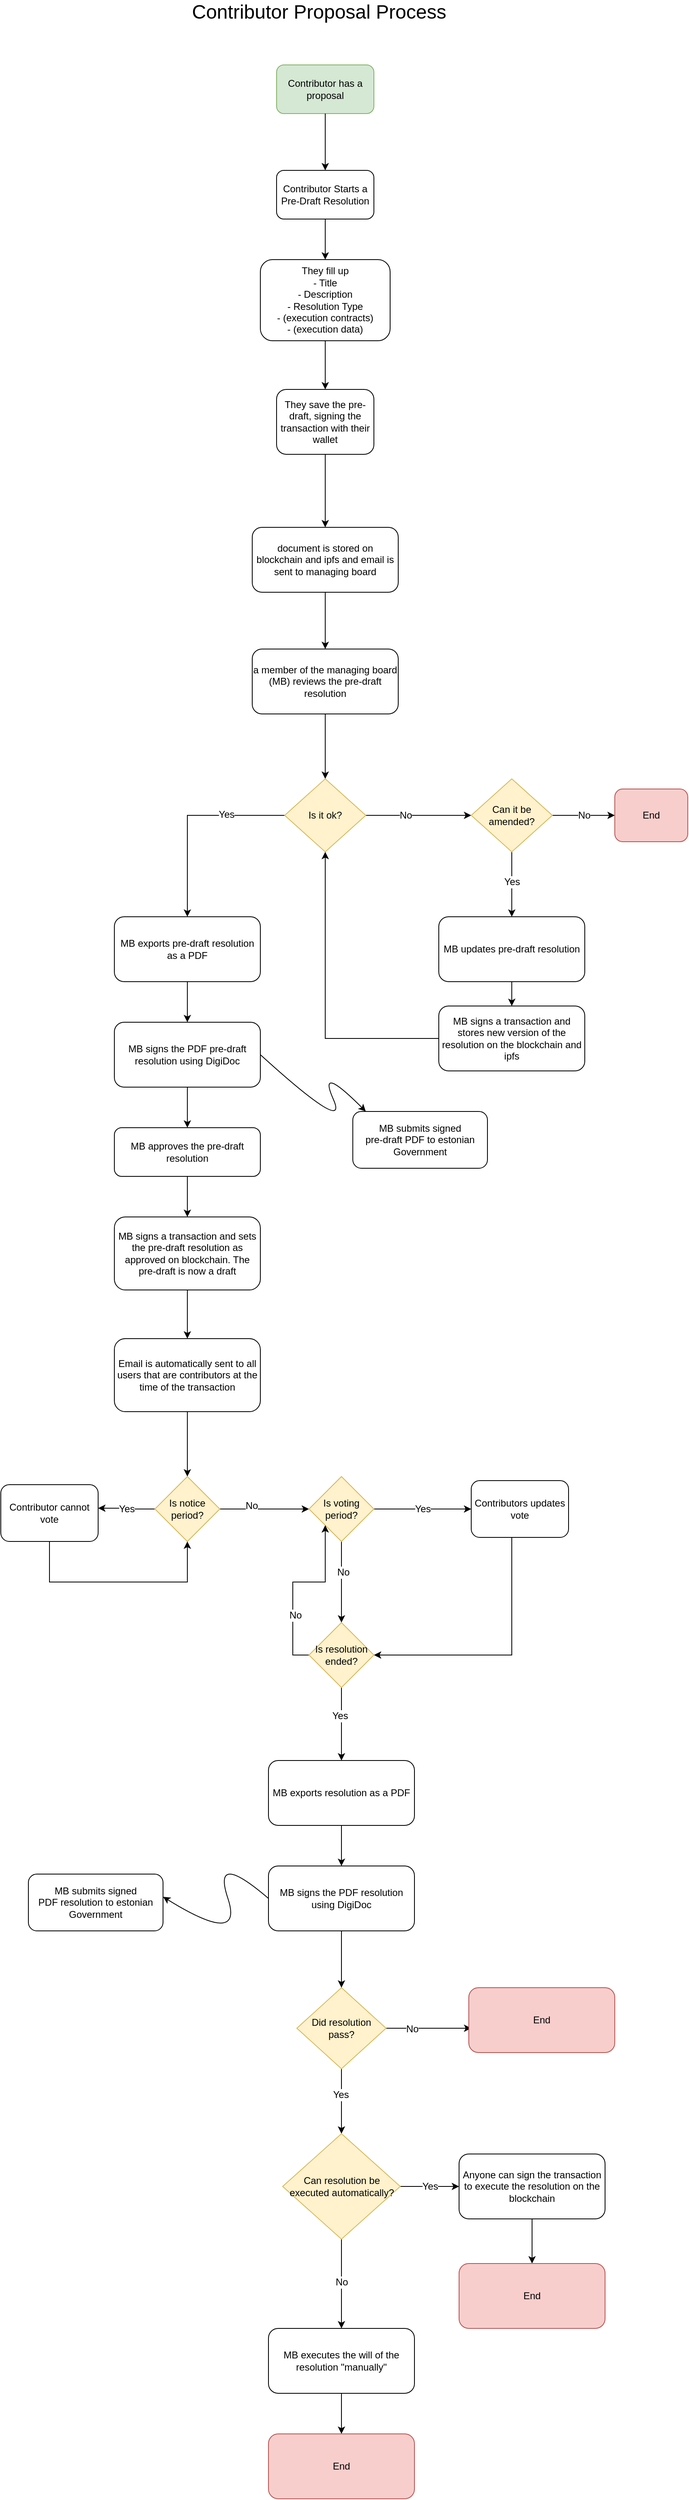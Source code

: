 <mxfile version="20.0.4" type="github">
  <diagram id="hhEjcbr4WMstEu4dQbVw" name="Page-1">
    <mxGraphModel dx="1773" dy="529" grid="1" gridSize="10" guides="1" tooltips="1" connect="1" arrows="1" fold="1" page="1" pageScale="1" pageWidth="827" pageHeight="1169" math="0" shadow="0">
      <root>
        <mxCell id="0" />
        <mxCell id="1" parent="0" />
        <mxCell id="SfzJ7EL2owrFxrRgeNwD-1" value="Contributor has a proposal" style="rounded=1;whiteSpace=wrap;html=1;fillColor=#d5e8d4;strokeColor=#82b366;" parent="1" vertex="1">
          <mxGeometry x="320" y="90" width="120" height="60" as="geometry" />
        </mxCell>
        <mxCell id="SfzJ7EL2owrFxrRgeNwD-9" style="edgeStyle=orthogonalEdgeStyle;rounded=0;orthogonalLoop=1;jettySize=auto;html=1;entryX=0.5;entryY=0;entryDx=0;entryDy=0;fontSize=24;" parent="1" source="SfzJ7EL2owrFxrRgeNwD-4" target="SfzJ7EL2owrFxrRgeNwD-8" edge="1">
          <mxGeometry relative="1" as="geometry" />
        </mxCell>
        <mxCell id="SfzJ7EL2owrFxrRgeNwD-4" value="Contributor Starts a Pre-Draft Resolution" style="rounded=1;whiteSpace=wrap;html=1;" parent="1" vertex="1">
          <mxGeometry x="320" y="220" width="120" height="60" as="geometry" />
        </mxCell>
        <mxCell id="SfzJ7EL2owrFxrRgeNwD-5" value="&lt;font style=&quot;font-size: 24px;&quot;&gt;Contributor Proposal Process&lt;/font&gt;" style="text;html=1;strokeColor=none;fillColor=none;align=center;verticalAlign=middle;whiteSpace=wrap;rounded=0;" parent="1" vertex="1">
          <mxGeometry x="200" y="10" width="345" height="30" as="geometry" />
        </mxCell>
        <mxCell id="SfzJ7EL2owrFxrRgeNwD-6" value="" style="endArrow=classic;html=1;rounded=0;fontSize=24;exitX=0.5;exitY=1;exitDx=0;exitDy=0;entryX=0.5;entryY=0;entryDx=0;entryDy=0;" parent="1" source="SfzJ7EL2owrFxrRgeNwD-1" target="SfzJ7EL2owrFxrRgeNwD-4" edge="1">
          <mxGeometry width="50" height="50" relative="1" as="geometry">
            <mxPoint x="390" y="250" as="sourcePoint" />
            <mxPoint x="440" y="200" as="targetPoint" />
          </mxGeometry>
        </mxCell>
        <mxCell id="SfzJ7EL2owrFxrRgeNwD-11" style="edgeStyle=orthogonalEdgeStyle;rounded=0;orthogonalLoop=1;jettySize=auto;html=1;entryX=0.5;entryY=0;entryDx=0;entryDy=0;fontSize=24;" parent="1" source="SfzJ7EL2owrFxrRgeNwD-8" target="SfzJ7EL2owrFxrRgeNwD-10" edge="1">
          <mxGeometry relative="1" as="geometry" />
        </mxCell>
        <mxCell id="SfzJ7EL2owrFxrRgeNwD-8" value="They fill up&lt;br&gt;- Title&lt;br&gt;- Description&lt;br&gt;- Resolution Type&lt;br&gt;- (execution contracts)&lt;br&gt;- (execution data)" style="rounded=1;whiteSpace=wrap;html=1;" parent="1" vertex="1">
          <mxGeometry x="300" y="330" width="160" height="100" as="geometry" />
        </mxCell>
        <mxCell id="SfzJ7EL2owrFxrRgeNwD-12" style="edgeStyle=orthogonalEdgeStyle;rounded=0;orthogonalLoop=1;jettySize=auto;html=1;entryX=0.5;entryY=0;entryDx=0;entryDy=0;fontSize=24;" parent="1" source="SfzJ7EL2owrFxrRgeNwD-10" target="XAJLCv4GIIp7jU_rk82d-4" edge="1">
          <mxGeometry relative="1" as="geometry">
            <mxPoint x="380" y="630" as="targetPoint" />
          </mxGeometry>
        </mxCell>
        <mxCell id="SfzJ7EL2owrFxrRgeNwD-10" value="They save the pre-draft, signing the transaction with their wallet" style="rounded=1;whiteSpace=wrap;html=1;" parent="1" vertex="1">
          <mxGeometry x="320" y="490" width="120" height="80" as="geometry" />
        </mxCell>
        <mxCell id="XAJLCv4GIIp7jU_rk82d-7" style="edgeStyle=orthogonalEdgeStyle;rounded=0;orthogonalLoop=1;jettySize=auto;html=1;entryX=0.5;entryY=0;entryDx=0;entryDy=0;fontFamily=Helvetica;fontSize=12;" parent="1" source="XAJLCv4GIIp7jU_rk82d-4" target="XAJLCv4GIIp7jU_rk82d-6" edge="1">
          <mxGeometry relative="1" as="geometry" />
        </mxCell>
        <mxCell id="XAJLCv4GIIp7jU_rk82d-4" value="&lt;font style=&quot;font-size: 12px;&quot;&gt;document is stored on blockchain and ipfs and email is sent to managing board&lt;/font&gt;" style="rounded=1;whiteSpace=wrap;html=1;shadow=0;fontFamily=Helvetica;fontSize=10;gradientColor=none;" parent="1" vertex="1">
          <mxGeometry x="290" y="660" width="180" height="80" as="geometry" />
        </mxCell>
        <mxCell id="XAJLCv4GIIp7jU_rk82d-9" style="edgeStyle=orthogonalEdgeStyle;rounded=0;orthogonalLoop=1;jettySize=auto;html=1;entryX=0.5;entryY=0;entryDx=0;entryDy=0;fontFamily=Helvetica;fontSize=12;" parent="1" source="XAJLCv4GIIp7jU_rk82d-6" target="XAJLCv4GIIp7jU_rk82d-8" edge="1">
          <mxGeometry relative="1" as="geometry" />
        </mxCell>
        <mxCell id="XAJLCv4GIIp7jU_rk82d-6" value="&lt;font style=&quot;font-size: 12px;&quot;&gt;a member of the managing board (MB) reviews the pre-draft resolution&lt;/font&gt;" style="rounded=1;whiteSpace=wrap;html=1;shadow=0;fontFamily=Helvetica;fontSize=10;gradientColor=none;" parent="1" vertex="1">
          <mxGeometry x="290" y="810" width="180" height="80" as="geometry" />
        </mxCell>
        <mxCell id="XAJLCv4GIIp7jU_rk82d-12" style="edgeStyle=orthogonalEdgeStyle;rounded=0;orthogonalLoop=1;jettySize=auto;html=1;entryX=0;entryY=0.5;entryDx=0;entryDy=0;fontFamily=Helvetica;fontSize=12;" parent="1" source="XAJLCv4GIIp7jU_rk82d-8" target="XAJLCv4GIIp7jU_rk82d-11" edge="1">
          <mxGeometry relative="1" as="geometry" />
        </mxCell>
        <mxCell id="XAJLCv4GIIp7jU_rk82d-13" value="No" style="edgeLabel;html=1;align=center;verticalAlign=middle;resizable=0;points=[];fontSize=12;fontFamily=Helvetica;" parent="XAJLCv4GIIp7jU_rk82d-12" vertex="1" connectable="0">
          <mxGeometry x="-0.246" relative="1" as="geometry">
            <mxPoint as="offset" />
          </mxGeometry>
        </mxCell>
        <mxCell id="XAJLCv4GIIp7jU_rk82d-21" style="edgeStyle=orthogonalEdgeStyle;rounded=0;orthogonalLoop=1;jettySize=auto;html=1;fontFamily=Helvetica;fontSize=12;" parent="1" source="XAJLCv4GIIp7jU_rk82d-8" target="XAJLCv4GIIp7jU_rk82d-19" edge="1">
          <mxGeometry relative="1" as="geometry" />
        </mxCell>
        <mxCell id="XAJLCv4GIIp7jU_rk82d-22" value="Yes" style="edgeLabel;html=1;align=center;verticalAlign=middle;resizable=0;points=[];fontSize=12;fontFamily=Helvetica;" parent="XAJLCv4GIIp7jU_rk82d-21" vertex="1" connectable="0">
          <mxGeometry x="-0.411" y="-1" relative="1" as="geometry">
            <mxPoint as="offset" />
          </mxGeometry>
        </mxCell>
        <mxCell id="XAJLCv4GIIp7jU_rk82d-8" value="Is it ok?" style="rhombus;whiteSpace=wrap;html=1;fillColor=#fff2cc;strokeColor=#d6b656;shadow=0;" parent="1" vertex="1">
          <mxGeometry x="330" y="970" width="100" height="90" as="geometry" />
        </mxCell>
        <mxCell id="XAJLCv4GIIp7jU_rk82d-15" style="edgeStyle=orthogonalEdgeStyle;rounded=0;orthogonalLoop=1;jettySize=auto;html=1;fontFamily=Helvetica;fontSize=12;" parent="1" source="XAJLCv4GIIp7jU_rk82d-11" target="XAJLCv4GIIp7jU_rk82d-14" edge="1">
          <mxGeometry relative="1" as="geometry" />
        </mxCell>
        <mxCell id="XAJLCv4GIIp7jU_rk82d-16" value="Yes" style="edgeLabel;html=1;align=center;verticalAlign=middle;resizable=0;points=[];fontSize=12;fontFamily=Helvetica;" parent="XAJLCv4GIIp7jU_rk82d-15" vertex="1" connectable="0">
          <mxGeometry x="-0.075" relative="1" as="geometry">
            <mxPoint as="offset" />
          </mxGeometry>
        </mxCell>
        <mxCell id="XAJLCv4GIIp7jU_rk82d-18" value="No" style="edgeStyle=orthogonalEdgeStyle;rounded=0;orthogonalLoop=1;jettySize=auto;html=1;entryX=0;entryY=0.5;entryDx=0;entryDy=0;fontFamily=Helvetica;fontSize=12;" parent="1" source="XAJLCv4GIIp7jU_rk82d-11" target="XAJLCv4GIIp7jU_rk82d-17" edge="1">
          <mxGeometry relative="1" as="geometry" />
        </mxCell>
        <mxCell id="XAJLCv4GIIp7jU_rk82d-11" value="Can it be amended?" style="rhombus;whiteSpace=wrap;html=1;fillColor=#fff2cc;strokeColor=#d6b656;shadow=0;" parent="1" vertex="1">
          <mxGeometry x="560" y="970" width="100" height="90" as="geometry" />
        </mxCell>
        <mxCell id="XAJLCv4GIIp7jU_rk82d-20" style="edgeStyle=orthogonalEdgeStyle;rounded=0;orthogonalLoop=1;jettySize=auto;html=1;entryX=0.5;entryY=1;entryDx=0;entryDy=0;fontFamily=Helvetica;fontSize=12;exitX=0;exitY=0.5;exitDx=0;exitDy=0;" parent="1" source="XAJLCv4GIIp7jU_rk82d-24" target="XAJLCv4GIIp7jU_rk82d-8" edge="1">
          <mxGeometry relative="1" as="geometry" />
        </mxCell>
        <mxCell id="XAJLCv4GIIp7jU_rk82d-25" style="edgeStyle=orthogonalEdgeStyle;rounded=0;orthogonalLoop=1;jettySize=auto;html=1;entryX=0.5;entryY=0;entryDx=0;entryDy=0;fontFamily=Helvetica;fontSize=12;" parent="1" source="XAJLCv4GIIp7jU_rk82d-14" target="XAJLCv4GIIp7jU_rk82d-24" edge="1">
          <mxGeometry relative="1" as="geometry" />
        </mxCell>
        <mxCell id="XAJLCv4GIIp7jU_rk82d-14" value="&lt;span style=&quot;font-size: 12px;&quot;&gt;MB updates pre-draft resolution&lt;/span&gt;" style="rounded=1;whiteSpace=wrap;html=1;shadow=0;fontFamily=Helvetica;fontSize=10;gradientColor=none;" parent="1" vertex="1">
          <mxGeometry x="520" y="1140" width="180" height="80" as="geometry" />
        </mxCell>
        <mxCell id="XAJLCv4GIIp7jU_rk82d-17" value="&lt;span style=&quot;font-size: 12px;&quot;&gt;End&lt;/span&gt;" style="rounded=1;whiteSpace=wrap;html=1;shadow=0;fontFamily=Helvetica;fontSize=10;fillColor=#f8cecc;strokeColor=#b85450;" parent="1" vertex="1">
          <mxGeometry x="737" y="982.5" width="90" height="65" as="geometry" />
        </mxCell>
        <mxCell id="XAJLCv4GIIp7jU_rk82d-26" style="edgeStyle=orthogonalEdgeStyle;rounded=0;orthogonalLoop=1;jettySize=auto;html=1;entryX=0.5;entryY=0;entryDx=0;entryDy=0;fontFamily=Helvetica;fontSize=12;" parent="1" source="XAJLCv4GIIp7jU_rk82d-19" target="XAJLCv4GIIp7jU_rk82d-27" edge="1">
          <mxGeometry relative="1" as="geometry">
            <mxPoint x="210" y="1310" as="targetPoint" />
          </mxGeometry>
        </mxCell>
        <mxCell id="XAJLCv4GIIp7jU_rk82d-19" value="&lt;span style=&quot;font-size: 12px;&quot;&gt;MB exports pre-draft resolution as a PDF&lt;/span&gt;" style="rounded=1;whiteSpace=wrap;html=1;shadow=0;fontFamily=Helvetica;fontSize=10;gradientColor=none;" parent="1" vertex="1">
          <mxGeometry x="120" y="1140" width="180" height="80" as="geometry" />
        </mxCell>
        <mxCell id="XAJLCv4GIIp7jU_rk82d-24" value="&lt;span style=&quot;font-size: 12px;&quot;&gt;MB signs a transaction and stores new version of the resolution on the blockchain and ipfs&lt;/span&gt;" style="rounded=1;whiteSpace=wrap;html=1;shadow=0;fontFamily=Helvetica;fontSize=10;gradientColor=none;" parent="1" vertex="1">
          <mxGeometry x="520" y="1250" width="180" height="80" as="geometry" />
        </mxCell>
        <mxCell id="XAJLCv4GIIp7jU_rk82d-30" style="edgeStyle=orthogonalEdgeStyle;rounded=0;orthogonalLoop=1;jettySize=auto;html=1;entryX=0.5;entryY=0;entryDx=0;entryDy=0;fontFamily=Helvetica;fontSize=12;" parent="1" source="XAJLCv4GIIp7jU_rk82d-27" target="XAJLCv4GIIp7jU_rk82d-29" edge="1">
          <mxGeometry relative="1" as="geometry" />
        </mxCell>
        <mxCell id="XAJLCv4GIIp7jU_rk82d-27" value="&lt;span style=&quot;font-size: 12px;&quot;&gt;MB signs the PDF pre-draft resolution using DigiDoc&lt;/span&gt;" style="rounded=1;whiteSpace=wrap;html=1;shadow=0;fontFamily=Helvetica;fontSize=10;gradientColor=none;" parent="1" vertex="1">
          <mxGeometry x="120" y="1270" width="180" height="80" as="geometry" />
        </mxCell>
        <mxCell id="XAJLCv4GIIp7jU_rk82d-32" style="edgeStyle=orthogonalEdgeStyle;rounded=0;orthogonalLoop=1;jettySize=auto;html=1;entryX=0.5;entryY=0;entryDx=0;entryDy=0;fontFamily=Helvetica;fontSize=12;" parent="1" source="XAJLCv4GIIp7jU_rk82d-29" target="XAJLCv4GIIp7jU_rk82d-31" edge="1">
          <mxGeometry relative="1" as="geometry" />
        </mxCell>
        <mxCell id="XAJLCv4GIIp7jU_rk82d-29" value="&lt;span style=&quot;font-size: 12px;&quot;&gt;MB approves the pre-draft resolution&lt;/span&gt;" style="rounded=1;whiteSpace=wrap;html=1;shadow=0;fontFamily=Helvetica;fontSize=10;gradientColor=none;" parent="1" vertex="1">
          <mxGeometry x="120" y="1400" width="180" height="60" as="geometry" />
        </mxCell>
        <mxCell id="XAJLCv4GIIp7jU_rk82d-34" style="edgeStyle=orthogonalEdgeStyle;rounded=0;orthogonalLoop=1;jettySize=auto;html=1;entryX=0.5;entryY=0;entryDx=0;entryDy=0;fontFamily=Helvetica;fontSize=12;" parent="1" source="XAJLCv4GIIp7jU_rk82d-31" target="XAJLCv4GIIp7jU_rk82d-33" edge="1">
          <mxGeometry relative="1" as="geometry" />
        </mxCell>
        <mxCell id="XAJLCv4GIIp7jU_rk82d-31" value="&lt;span style=&quot;font-size: 12px;&quot;&gt;MB signs a transaction and sets the pre-draft resolution as approved on blockchain. The pre-draft is now a draft&lt;/span&gt;" style="rounded=1;whiteSpace=wrap;html=1;shadow=0;fontFamily=Helvetica;fontSize=10;gradientColor=none;" parent="1" vertex="1">
          <mxGeometry x="120" y="1510" width="180" height="90" as="geometry" />
        </mxCell>
        <mxCell id="XAJLCv4GIIp7jU_rk82d-37" style="edgeStyle=orthogonalEdgeStyle;rounded=0;orthogonalLoop=1;jettySize=auto;html=1;entryX=0.5;entryY=0;entryDx=0;entryDy=0;fontFamily=Helvetica;fontSize=12;" parent="1" source="XAJLCv4GIIp7jU_rk82d-33" target="XAJLCv4GIIp7jU_rk82d-35" edge="1">
          <mxGeometry relative="1" as="geometry">
            <mxPoint x="210" y="1790" as="targetPoint" />
          </mxGeometry>
        </mxCell>
        <mxCell id="XAJLCv4GIIp7jU_rk82d-33" value="&lt;span style=&quot;font-size: 12px;&quot;&gt;Email is automatically sent to all users that are contributors at the time of the transaction&lt;/span&gt;" style="rounded=1;whiteSpace=wrap;html=1;shadow=0;fontFamily=Helvetica;fontSize=10;gradientColor=none;" parent="1" vertex="1">
          <mxGeometry x="120" y="1660" width="180" height="90" as="geometry" />
        </mxCell>
        <mxCell id="XAJLCv4GIIp7jU_rk82d-45" value="Yes" style="edgeStyle=orthogonalEdgeStyle;rounded=0;orthogonalLoop=1;jettySize=auto;html=1;entryX=1;entryY=0.414;entryDx=0;entryDy=0;entryPerimeter=0;fontFamily=Helvetica;fontSize=12;" parent="1" source="XAJLCv4GIIp7jU_rk82d-35" target="XAJLCv4GIIp7jU_rk82d-42" edge="1">
          <mxGeometry relative="1" as="geometry" />
        </mxCell>
        <mxCell id="XAJLCv4GIIp7jU_rk82d-47" style="edgeStyle=orthogonalEdgeStyle;rounded=0;orthogonalLoop=1;jettySize=auto;html=1;entryX=0;entryY=0.5;entryDx=0;entryDy=0;fontFamily=Helvetica;fontSize=12;" parent="1" source="XAJLCv4GIIp7jU_rk82d-35" target="XAJLCv4GIIp7jU_rk82d-48" edge="1">
          <mxGeometry relative="1" as="geometry">
            <mxPoint x="350" y="1870" as="targetPoint" />
          </mxGeometry>
        </mxCell>
        <mxCell id="XAJLCv4GIIp7jU_rk82d-50" value="No" style="edgeLabel;html=1;align=center;verticalAlign=middle;resizable=0;points=[];fontSize=12;fontFamily=Helvetica;" parent="XAJLCv4GIIp7jU_rk82d-47" vertex="1" connectable="0">
          <mxGeometry x="-0.291" y="4" relative="1" as="geometry">
            <mxPoint as="offset" />
          </mxGeometry>
        </mxCell>
        <mxCell id="XAJLCv4GIIp7jU_rk82d-35" value="Is notice period?" style="rhombus;whiteSpace=wrap;html=1;shadow=0;fontFamily=Helvetica;fontSize=12;fillColor=#fff2cc;strokeColor=#d6b656;" parent="1" vertex="1">
          <mxGeometry x="170" y="1830" width="80" height="80" as="geometry" />
        </mxCell>
        <mxCell id="XAJLCv4GIIp7jU_rk82d-44" style="edgeStyle=orthogonalEdgeStyle;rounded=0;orthogonalLoop=1;jettySize=auto;html=1;entryX=0.5;entryY=1;entryDx=0;entryDy=0;fontFamily=Helvetica;fontSize=12;" parent="1" source="XAJLCv4GIIp7jU_rk82d-42" target="XAJLCv4GIIp7jU_rk82d-35" edge="1">
          <mxGeometry relative="1" as="geometry">
            <Array as="points">
              <mxPoint x="210" y="1960" />
            </Array>
          </mxGeometry>
        </mxCell>
        <mxCell id="XAJLCv4GIIp7jU_rk82d-42" value="&lt;span style=&quot;font-size: 12px;&quot;&gt;Contributor cannot vote&lt;/span&gt;" style="rounded=1;whiteSpace=wrap;html=1;shadow=0;fontFamily=Helvetica;fontSize=10;gradientColor=none;" parent="1" vertex="1">
          <mxGeometry x="-20" y="1840" width="120" height="70" as="geometry" />
        </mxCell>
        <mxCell id="XAJLCv4GIIp7jU_rk82d-52" value="Yes" style="edgeStyle=orthogonalEdgeStyle;rounded=0;orthogonalLoop=1;jettySize=auto;html=1;fontFamily=Helvetica;fontSize=12;" parent="1" source="XAJLCv4GIIp7jU_rk82d-48" target="XAJLCv4GIIp7jU_rk82d-51" edge="1">
          <mxGeometry relative="1" as="geometry" />
        </mxCell>
        <mxCell id="XAJLCv4GIIp7jU_rk82d-58" style="edgeStyle=orthogonalEdgeStyle;rounded=0;orthogonalLoop=1;jettySize=auto;html=1;entryX=0.5;entryY=0;entryDx=0;entryDy=0;fontFamily=Helvetica;fontSize=12;" parent="1" source="XAJLCv4GIIp7jU_rk82d-48" target="XAJLCv4GIIp7jU_rk82d-57" edge="1">
          <mxGeometry relative="1" as="geometry" />
        </mxCell>
        <mxCell id="XAJLCv4GIIp7jU_rk82d-59" value="No" style="edgeLabel;html=1;align=center;verticalAlign=middle;resizable=0;points=[];fontSize=12;fontFamily=Helvetica;" parent="XAJLCv4GIIp7jU_rk82d-58" vertex="1" connectable="0">
          <mxGeometry x="-0.267" y="2" relative="1" as="geometry">
            <mxPoint y="1" as="offset" />
          </mxGeometry>
        </mxCell>
        <mxCell id="XAJLCv4GIIp7jU_rk82d-48" value="Is voting period?" style="rhombus;whiteSpace=wrap;html=1;shadow=0;fontFamily=Helvetica;fontSize=12;fillColor=#fff2cc;strokeColor=#d6b656;" parent="1" vertex="1">
          <mxGeometry x="360" y="1830" width="80" height="80" as="geometry" />
        </mxCell>
        <mxCell id="XAJLCv4GIIp7jU_rk82d-60" style="edgeStyle=orthogonalEdgeStyle;rounded=0;orthogonalLoop=1;jettySize=auto;html=1;entryX=1;entryY=0.5;entryDx=0;entryDy=0;fontFamily=Helvetica;fontSize=12;" parent="1" source="XAJLCv4GIIp7jU_rk82d-51" target="XAJLCv4GIIp7jU_rk82d-57" edge="1">
          <mxGeometry relative="1" as="geometry">
            <Array as="points">
              <mxPoint x="610" y="2050" />
            </Array>
          </mxGeometry>
        </mxCell>
        <mxCell id="XAJLCv4GIIp7jU_rk82d-51" value="&lt;span style=&quot;font-size: 12px;&quot;&gt;Contributors updates vote&lt;/span&gt;" style="rounded=1;whiteSpace=wrap;html=1;shadow=0;fontFamily=Helvetica;fontSize=10;gradientColor=none;" parent="1" vertex="1">
          <mxGeometry x="560" y="1835" width="120" height="70" as="geometry" />
        </mxCell>
        <mxCell id="XAJLCv4GIIp7jU_rk82d-61" style="edgeStyle=orthogonalEdgeStyle;rounded=0;orthogonalLoop=1;jettySize=auto;html=1;entryX=0;entryY=1;entryDx=0;entryDy=0;fontFamily=Helvetica;fontSize=12;" parent="1" source="XAJLCv4GIIp7jU_rk82d-57" target="XAJLCv4GIIp7jU_rk82d-48" edge="1">
          <mxGeometry relative="1" as="geometry">
            <Array as="points">
              <mxPoint x="340" y="2050" />
              <mxPoint x="340" y="1960" />
              <mxPoint x="380" y="1960" />
            </Array>
          </mxGeometry>
        </mxCell>
        <mxCell id="XAJLCv4GIIp7jU_rk82d-62" value="No" style="edgeLabel;html=1;align=center;verticalAlign=middle;resizable=0;points=[];fontSize=12;fontFamily=Helvetica;" parent="XAJLCv4GIIp7jU_rk82d-61" vertex="1" connectable="0">
          <mxGeometry x="-0.373" y="-3" relative="1" as="geometry">
            <mxPoint as="offset" />
          </mxGeometry>
        </mxCell>
        <mxCell id="XAJLCv4GIIp7jU_rk82d-64" style="edgeStyle=orthogonalEdgeStyle;rounded=0;orthogonalLoop=1;jettySize=auto;html=1;fontFamily=Helvetica;fontSize=12;entryX=0.5;entryY=0;entryDx=0;entryDy=0;" parent="1" source="XAJLCv4GIIp7jU_rk82d-57" target="XAJLCv4GIIp7jU_rk82d-74" edge="1">
          <mxGeometry relative="1" as="geometry">
            <mxPoint x="400" y="2180" as="targetPoint" />
            <Array as="points">
              <mxPoint x="400" y="2170" />
              <mxPoint x="400" y="2170" />
            </Array>
          </mxGeometry>
        </mxCell>
        <mxCell id="XAJLCv4GIIp7jU_rk82d-65" value="Yes" style="edgeLabel;html=1;align=center;verticalAlign=middle;resizable=0;points=[];fontSize=12;fontFamily=Helvetica;" parent="XAJLCv4GIIp7jU_rk82d-64" vertex="1" connectable="0">
          <mxGeometry x="-0.222" y="-2" relative="1" as="geometry">
            <mxPoint as="offset" />
          </mxGeometry>
        </mxCell>
        <mxCell id="XAJLCv4GIIp7jU_rk82d-57" value="Is resolution ended?" style="rhombus;whiteSpace=wrap;html=1;shadow=0;fontFamily=Helvetica;fontSize=12;fillColor=#fff2cc;strokeColor=#d6b656;" parent="1" vertex="1">
          <mxGeometry x="360" y="2010" width="80" height="80" as="geometry" />
        </mxCell>
        <mxCell id="XAJLCv4GIIp7jU_rk82d-83" style="edgeStyle=orthogonalEdgeStyle;rounded=0;orthogonalLoop=1;jettySize=auto;html=1;entryX=0.017;entryY=0.625;entryDx=0;entryDy=0;entryPerimeter=0;fontFamily=Helvetica;fontSize=12;" parent="1" source="XAJLCv4GIIp7jU_rk82d-66" target="XAJLCv4GIIp7jU_rk82d-82" edge="1">
          <mxGeometry relative="1" as="geometry" />
        </mxCell>
        <mxCell id="XAJLCv4GIIp7jU_rk82d-85" value="No" style="edgeLabel;html=1;align=center;verticalAlign=middle;resizable=0;points=[];fontSize=12;fontFamily=Helvetica;" parent="XAJLCv4GIIp7jU_rk82d-83" vertex="1" connectable="0">
          <mxGeometry x="-0.391" relative="1" as="geometry">
            <mxPoint y="1" as="offset" />
          </mxGeometry>
        </mxCell>
        <mxCell id="XAJLCv4GIIp7jU_rk82d-84" style="edgeStyle=orthogonalEdgeStyle;rounded=0;orthogonalLoop=1;jettySize=auto;html=1;entryX=0.5;entryY=0;entryDx=0;entryDy=0;fontFamily=Helvetica;fontSize=12;" parent="1" source="XAJLCv4GIIp7jU_rk82d-66" target="XAJLCv4GIIp7jU_rk82d-72" edge="1">
          <mxGeometry relative="1" as="geometry" />
        </mxCell>
        <mxCell id="XAJLCv4GIIp7jU_rk82d-86" value="Yes" style="edgeLabel;html=1;align=center;verticalAlign=middle;resizable=0;points=[];fontSize=12;fontFamily=Helvetica;" parent="XAJLCv4GIIp7jU_rk82d-84" vertex="1" connectable="0">
          <mxGeometry x="-0.212" y="-1" relative="1" as="geometry">
            <mxPoint as="offset" />
          </mxGeometry>
        </mxCell>
        <mxCell id="XAJLCv4GIIp7jU_rk82d-66" value="Did resolution pass?" style="rhombus;whiteSpace=wrap;html=1;shadow=0;fontFamily=Helvetica;fontSize=12;fillColor=#fff2cc;strokeColor=#d6b656;" parent="1" vertex="1">
          <mxGeometry x="345" y="2460" width="110" height="100" as="geometry" />
        </mxCell>
        <mxCell id="XAJLCv4GIIp7jU_rk82d-88" value="Yes" style="edgeStyle=orthogonalEdgeStyle;rounded=0;orthogonalLoop=1;jettySize=auto;html=1;entryX=0;entryY=0.5;entryDx=0;entryDy=0;fontFamily=Helvetica;fontSize=12;" parent="1" source="XAJLCv4GIIp7jU_rk82d-72" target="XAJLCv4GIIp7jU_rk82d-87" edge="1">
          <mxGeometry relative="1" as="geometry" />
        </mxCell>
        <mxCell id="XAJLCv4GIIp7jU_rk82d-91" style="edgeStyle=orthogonalEdgeStyle;rounded=0;orthogonalLoop=1;jettySize=auto;html=1;fontFamily=Helvetica;fontSize=12;entryX=0.5;entryY=0;entryDx=0;entryDy=0;" parent="1" source="XAJLCv4GIIp7jU_rk82d-72" target="XAJLCv4GIIp7jU_rk82d-92" edge="1">
          <mxGeometry relative="1" as="geometry">
            <mxPoint x="400" y="2870" as="targetPoint" />
          </mxGeometry>
        </mxCell>
        <mxCell id="XAJLCv4GIIp7jU_rk82d-93" value="No" style="edgeLabel;html=1;align=center;verticalAlign=middle;resizable=0;points=[];fontSize=12;fontFamily=Helvetica;" parent="XAJLCv4GIIp7jU_rk82d-91" vertex="1" connectable="0">
          <mxGeometry x="-0.05" relative="1" as="geometry">
            <mxPoint as="offset" />
          </mxGeometry>
        </mxCell>
        <mxCell id="XAJLCv4GIIp7jU_rk82d-72" value="Can resolution be executed automatically?" style="rhombus;whiteSpace=wrap;html=1;shadow=0;fontFamily=Helvetica;fontSize=12;fillColor=#fff2cc;strokeColor=#d6b656;" parent="1" vertex="1">
          <mxGeometry x="327.5" y="2640" width="145" height="130" as="geometry" />
        </mxCell>
        <mxCell id="XAJLCv4GIIp7jU_rk82d-73" style="edgeStyle=orthogonalEdgeStyle;rounded=0;orthogonalLoop=1;jettySize=auto;html=1;entryX=0.5;entryY=0;entryDx=0;entryDy=0;fontFamily=Helvetica;fontSize=12;" parent="1" source="XAJLCv4GIIp7jU_rk82d-74" target="XAJLCv4GIIp7jU_rk82d-75" edge="1">
          <mxGeometry relative="1" as="geometry">
            <mxPoint x="670" y="2350" as="targetPoint" />
          </mxGeometry>
        </mxCell>
        <mxCell id="XAJLCv4GIIp7jU_rk82d-74" value="&lt;span style=&quot;font-size: 12px;&quot;&gt;MB exports resolution as a PDF&lt;/span&gt;" style="rounded=1;whiteSpace=wrap;html=1;shadow=0;fontFamily=Helvetica;fontSize=10;gradientColor=none;" parent="1" vertex="1">
          <mxGeometry x="310" y="2180" width="180" height="80" as="geometry" />
        </mxCell>
        <mxCell id="XAJLCv4GIIp7jU_rk82d-81" style="edgeStyle=orthogonalEdgeStyle;rounded=0;orthogonalLoop=1;jettySize=auto;html=1;entryX=0.5;entryY=0;entryDx=0;entryDy=0;fontFamily=Helvetica;fontSize=12;" parent="1" source="XAJLCv4GIIp7jU_rk82d-75" target="XAJLCv4GIIp7jU_rk82d-66" edge="1">
          <mxGeometry relative="1" as="geometry" />
        </mxCell>
        <mxCell id="XAJLCv4GIIp7jU_rk82d-75" value="&lt;span style=&quot;font-size: 12px;&quot;&gt;MB signs the PDF resolution using DigiDoc&lt;/span&gt;" style="rounded=1;whiteSpace=wrap;html=1;shadow=0;fontFamily=Helvetica;fontSize=10;gradientColor=none;" parent="1" vertex="1">
          <mxGeometry x="310" y="2310" width="180" height="80" as="geometry" />
        </mxCell>
        <mxCell id="XAJLCv4GIIp7jU_rk82d-82" value="&lt;span style=&quot;font-size: 12px;&quot;&gt;End&lt;/span&gt;" style="rounded=1;whiteSpace=wrap;html=1;shadow=0;fontFamily=Helvetica;fontSize=10;fillColor=#f8cecc;strokeColor=#b85450;" parent="1" vertex="1">
          <mxGeometry x="557" y="2460" width="180" height="80" as="geometry" />
        </mxCell>
        <mxCell id="XAJLCv4GIIp7jU_rk82d-90" style="edgeStyle=orthogonalEdgeStyle;rounded=0;orthogonalLoop=1;jettySize=auto;html=1;entryX=0.5;entryY=0;entryDx=0;entryDy=0;fontFamily=Helvetica;fontSize=12;" parent="1" source="XAJLCv4GIIp7jU_rk82d-87" target="XAJLCv4GIIp7jU_rk82d-89" edge="1">
          <mxGeometry relative="1" as="geometry" />
        </mxCell>
        <mxCell id="XAJLCv4GIIp7jU_rk82d-87" value="&lt;span style=&quot;font-size: 12px;&quot;&gt;Anyone can sign the transaction to execute the resolution on the blockchain&lt;/span&gt;" style="rounded=1;whiteSpace=wrap;html=1;shadow=0;fontFamily=Helvetica;fontSize=10;gradientColor=none;" parent="1" vertex="1">
          <mxGeometry x="545" y="2665" width="180" height="80" as="geometry" />
        </mxCell>
        <mxCell id="XAJLCv4GIIp7jU_rk82d-89" value="&lt;span style=&quot;font-size: 12px;&quot;&gt;End&lt;/span&gt;" style="rounded=1;whiteSpace=wrap;html=1;shadow=0;fontFamily=Helvetica;fontSize=10;fillColor=#f8cecc;strokeColor=#b85450;" parent="1" vertex="1">
          <mxGeometry x="545" y="2800" width="180" height="80" as="geometry" />
        </mxCell>
        <mxCell id="XAJLCv4GIIp7jU_rk82d-95" style="edgeStyle=orthogonalEdgeStyle;rounded=0;orthogonalLoop=1;jettySize=auto;html=1;entryX=0.5;entryY=0;entryDx=0;entryDy=0;fontFamily=Helvetica;fontSize=12;" parent="1" source="XAJLCv4GIIp7jU_rk82d-92" target="XAJLCv4GIIp7jU_rk82d-94" edge="1">
          <mxGeometry relative="1" as="geometry" />
        </mxCell>
        <mxCell id="XAJLCv4GIIp7jU_rk82d-92" value="&lt;span style=&quot;font-size: 12px;&quot;&gt;MB executes the will of the resolution &quot;manually&quot;&lt;/span&gt;" style="rounded=1;whiteSpace=wrap;html=1;shadow=0;fontFamily=Helvetica;fontSize=10;gradientColor=none;" parent="1" vertex="1">
          <mxGeometry x="310" y="2880" width="180" height="80" as="geometry" />
        </mxCell>
        <mxCell id="XAJLCv4GIIp7jU_rk82d-94" value="&lt;span style=&quot;font-size: 12px;&quot;&gt;End&lt;/span&gt;" style="rounded=1;whiteSpace=wrap;html=1;shadow=0;fontFamily=Helvetica;fontSize=10;fillColor=#f8cecc;strokeColor=#b85450;" parent="1" vertex="1">
          <mxGeometry x="310" y="3010" width="180" height="80" as="geometry" />
        </mxCell>
        <mxCell id="KBWZfQvFB7ert7ckdaAu-1" value="" style="curved=1;endArrow=classic;html=1;rounded=0;fontSize=12;exitX=1;exitY=0.5;exitDx=0;exitDy=0;" edge="1" parent="1" source="XAJLCv4GIIp7jU_rk82d-27">
          <mxGeometry width="50" height="50" relative="1" as="geometry">
            <mxPoint x="360" y="1410" as="sourcePoint" />
            <mxPoint x="430" y="1380" as="targetPoint" />
            <Array as="points">
              <mxPoint x="410" y="1410" />
              <mxPoint x="370" y="1320" />
            </Array>
          </mxGeometry>
        </mxCell>
        <mxCell id="KBWZfQvFB7ert7ckdaAu-2" value="&lt;span style=&quot;font-size: 12px;&quot;&gt;MB submits signed &lt;br&gt;pre-draft PDF to estonian Government&lt;/span&gt;" style="rounded=1;whiteSpace=wrap;html=1;shadow=0;fontFamily=Helvetica;fontSize=10;gradientColor=none;" vertex="1" parent="1">
          <mxGeometry x="414" y="1380" width="166" height="70" as="geometry" />
        </mxCell>
        <mxCell id="KBWZfQvFB7ert7ckdaAu-3" value="" style="curved=1;endArrow=none;html=1;rounded=0;fontSize=12;exitX=1;exitY=0.4;exitDx=0;exitDy=0;startArrow=classic;startFill=1;endFill=0;entryX=0;entryY=0.5;entryDx=0;entryDy=0;exitPerimeter=0;" edge="1" parent="1" source="KBWZfQvFB7ert7ckdaAu-4" target="XAJLCv4GIIp7jU_rk82d-75">
          <mxGeometry width="50" height="50" relative="1" as="geometry">
            <mxPoint x="170" y="2280" as="sourcePoint" />
            <mxPoint x="300" y="2350" as="targetPoint" />
            <Array as="points">
              <mxPoint x="280" y="2410" />
              <mxPoint x="240" y="2290" />
            </Array>
          </mxGeometry>
        </mxCell>
        <mxCell id="KBWZfQvFB7ert7ckdaAu-4" value="&lt;span style=&quot;font-size: 12px;&quot;&gt;MB submits signed &lt;br&gt;PDF resolution to estonian Government&lt;/span&gt;" style="rounded=1;whiteSpace=wrap;html=1;shadow=0;fontFamily=Helvetica;fontSize=10;gradientColor=none;" vertex="1" parent="1">
          <mxGeometry x="14" y="2320" width="166" height="70" as="geometry" />
        </mxCell>
      </root>
    </mxGraphModel>
  </diagram>
</mxfile>
